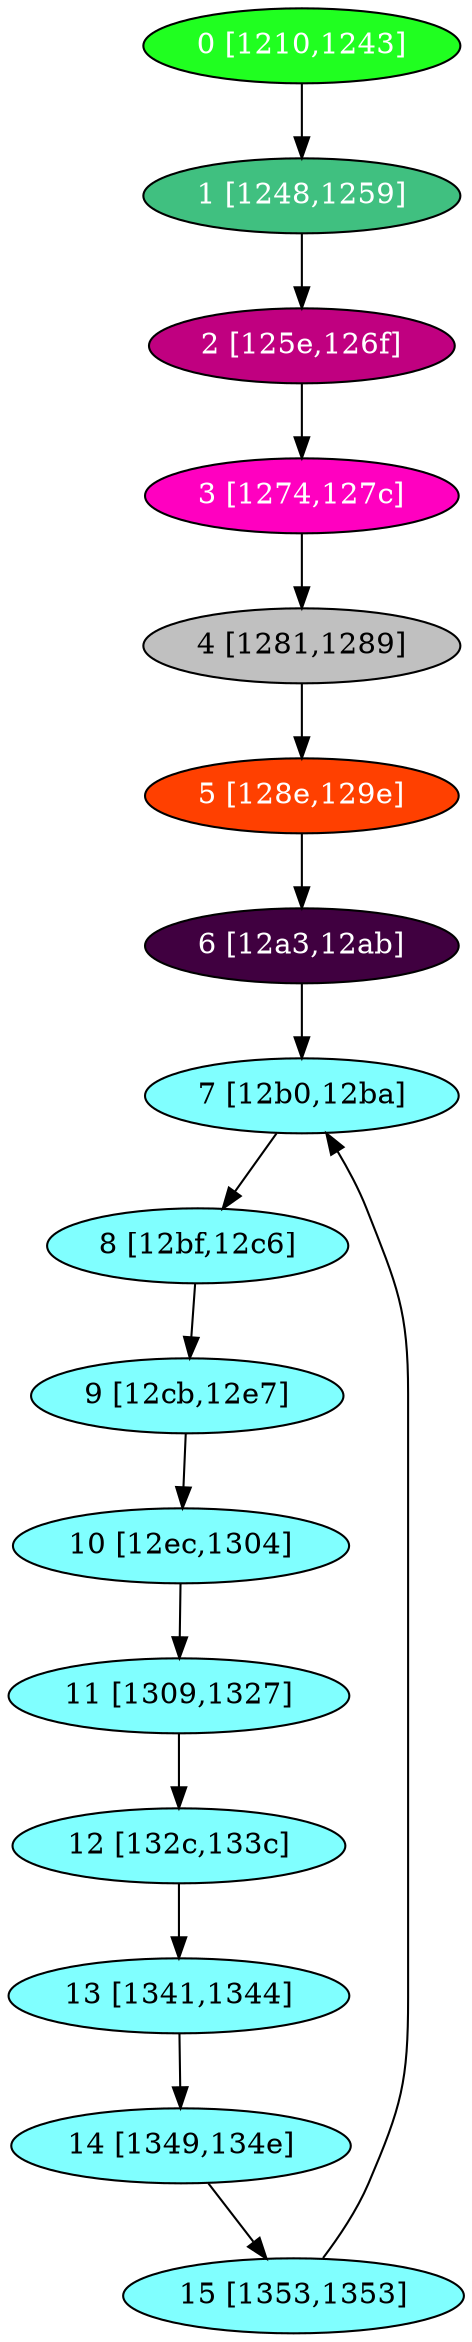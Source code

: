 diGraph server{
	server_0  [style=filled fillcolor="#20FF20" fontcolor="#ffffff" shape=oval label="0 [1210,1243]"]
	server_1  [style=filled fillcolor="#40C080" fontcolor="#ffffff" shape=oval label="1 [1248,1259]"]
	server_2  [style=filled fillcolor="#C00080" fontcolor="#ffffff" shape=oval label="2 [125e,126f]"]
	server_3  [style=filled fillcolor="#FF00C0" fontcolor="#ffffff" shape=oval label="3 [1274,127c]"]
	server_4  [style=filled fillcolor="#C0C0C0" fontcolor="#000000" shape=oval label="4 [1281,1289]"]
	server_5  [style=filled fillcolor="#FF4000" fontcolor="#ffffff" shape=oval label="5 [128e,129e]"]
	server_6  [style=filled fillcolor="#400040" fontcolor="#ffffff" shape=oval label="6 [12a3,12ab]"]
	server_7  [style=filled fillcolor="#80FFFF" fontcolor="#000000" shape=oval label="7 [12b0,12ba]"]
	server_8  [style=filled fillcolor="#80FFFF" fontcolor="#000000" shape=oval label="8 [12bf,12c6]"]
	server_9  [style=filled fillcolor="#80FFFF" fontcolor="#000000" shape=oval label="9 [12cb,12e7]"]
	server_a  [style=filled fillcolor="#80FFFF" fontcolor="#000000" shape=oval label="10 [12ec,1304]"]
	server_b  [style=filled fillcolor="#80FFFF" fontcolor="#000000" shape=oval label="11 [1309,1327]"]
	server_c  [style=filled fillcolor="#80FFFF" fontcolor="#000000" shape=oval label="12 [132c,133c]"]
	server_d  [style=filled fillcolor="#80FFFF" fontcolor="#000000" shape=oval label="13 [1341,1344]"]
	server_e  [style=filled fillcolor="#80FFFF" fontcolor="#000000" shape=oval label="14 [1349,134e]"]
	server_f  [style=filled fillcolor="#80FFFF" fontcolor="#000000" shape=oval label="15 [1353,1353]"]

	server_0 -> server_1
	server_1 -> server_2
	server_2 -> server_3
	server_3 -> server_4
	server_4 -> server_5
	server_5 -> server_6
	server_6 -> server_7
	server_7 -> server_8
	server_8 -> server_9
	server_9 -> server_a
	server_a -> server_b
	server_b -> server_c
	server_c -> server_d
	server_d -> server_e
	server_e -> server_f
	server_f -> server_7
}